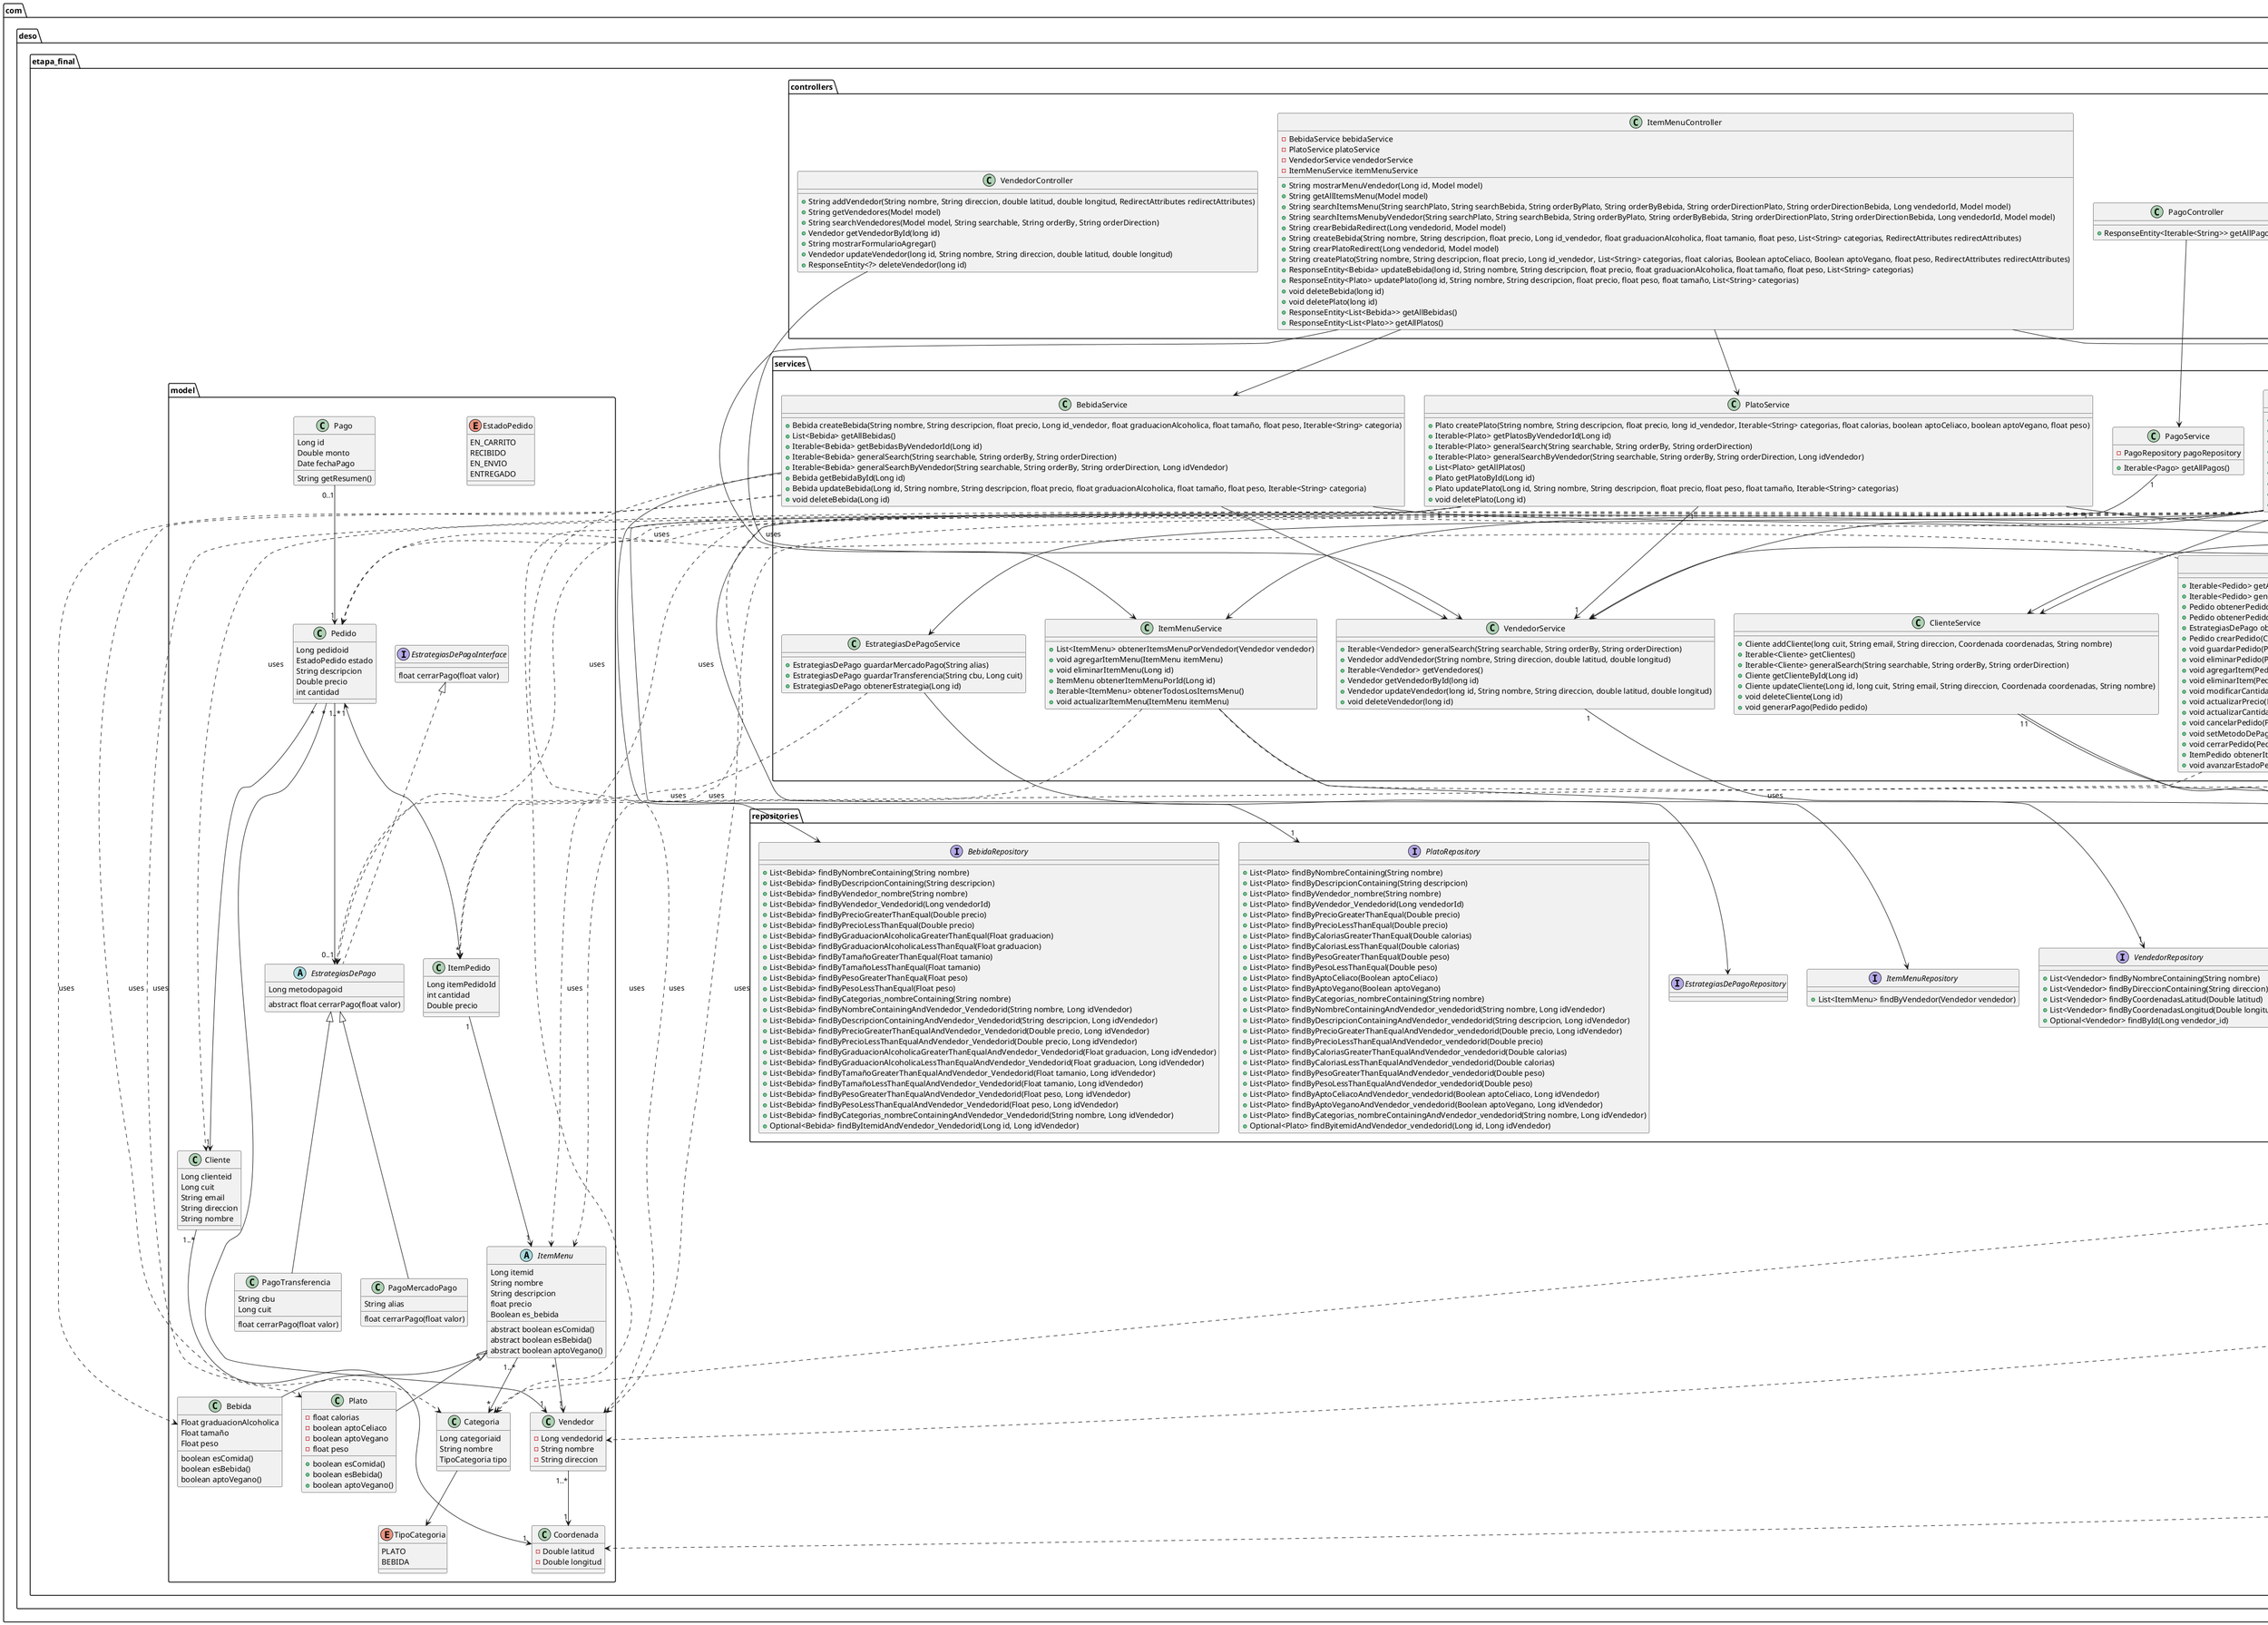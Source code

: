 @startuml
package com.deso.etapa_final.model {
    class Cliente {
        Long clienteid
        Long cuit
        String email
        String direccion
        String nombre
    }

    class Coordenada {
        - Double latitud
        - Double longitud
    }

    class Vendedor {
        - Long vendedorid
        - String nombre
        - String direccion
    }

    class Pedido {
        Long pedidoid
        EstadoPedido estado
        String descripcion
        Double precio
        int cantidad
    }

    enum EstadoPedido {
        EN_CARRITO
        RECIBIDO
        EN_ENVIO
        ENTREGADO
    }

    class ItemPedido {
        Long itemPedidoId
        int cantidad
        Double precio
    }

    abstract class ItemMenu {
        Long itemid
        String nombre
        String descripcion
        float precio
        Boolean es_bebida
        abstract boolean esComida()
        abstract boolean esBebida()
        abstract boolean aptoVegano()
    }

    class Plato extends ItemMenu {
        - float calorias
        - boolean aptoCeliaco
        - boolean aptoVegano
        - float peso
        + boolean esComida()
        + boolean esBebida()
        + boolean aptoVegano()
    }

    class Bebida extends ItemMenu {
        Float graduacionAlcoholica
        Float tamaño
        Float peso
        boolean esComida()
        boolean esBebida()
        boolean aptoVegano()
    }

    class Categoria {
        Long categoriaid
        String nombre
        TipoCategoria tipo
    }

    enum TipoCategoria {
        PLATO
        BEBIDA
    }
    interface EstrategiasDePagoInterface{
        float cerrarPago(float valor)
    }

    abstract class EstrategiasDePago implements EstrategiasDePagoInterface{
        Long metodopagoid
        abstract float cerrarPago(float valor)
    }

    class PagoTransferencia extends EstrategiasDePago {
        String cbu
        Long cuit
        float cerrarPago(float valor)
    }

    class PagoMercadoPago extends EstrategiasDePago {
        String alias
        float cerrarPago(float valor)
    }

    class Pago {
        Long id
        Double monto
        Date fechaPago
        String getResumen()
    }
}

package com.deso.etapa_final.services {
    class PedidoService {

        + Iterable<Pedido> getAllPedidos()
        + Iterable<Pedido> generalSearch(String searchable, String orderBy, String orderDirection)
        + Pedido obtenerPedidoPorId(Long pedidoId)
        + Pedido obtenerPedidoPorClienteYEstado(Cliente cliente, Pedido.EstadoPedido estado)
        + EstrategiasDePago obtenerMetodoDePagoDePedido(Long pedidoId)
        + Pedido crearPedido(Cliente cliente, Vendedor vendedor)
        + void guardarPedido(Pedido pedido)
        + void eliminarPedido(Pedido pedido)
        + void agregarItem(Pedido pedido, ItemPedido itemPedido)
        + void eliminarItem(Pedido pedido, ItemPedido itemPedido)
        + void modificarCantidad(ItemPedido itemPedido, int cantidad)
        + void actualizarPrecio(Pedido pedido)
        + void actualizarCantidad(Pedido pedido)
        + void cancelarPedido(Pedido pedido)
        + void setMetodoDePago(Pedido pedido, EstrategiasDePago metodoDePago)
        + void cerrarPedido(Pedido pedido)
        + ItemPedido obtenerItemPedidoPorId(Long itemPedidoId)
        + void avanzarEstadoPedido(Long pedidoId)
    }

    class ClienteService {
        
        + Cliente addCliente(long cuit, String email, String direccion, Coordenada coordenadas, String nombre)
        + Iterable<Cliente> getClientes()
        + Iterable<Cliente> generalSearch(String searchable, String orderBy, String orderDirection)
        + Cliente getClienteById(Long id)
        + Cliente updateCliente(Long id, long cuit, String email, String direccion, Coordenada coordenadas, String nombre)
        + void deleteCliente(Long id)
        + void generarPago(Pedido pedido)
    }

    class PagoService {
        - PagoRepository pagoRepository
        
        + Iterable<Pago> getAllPagos()
    }

    class VendedorService {

        + Iterable<Vendedor> generalSearch(String searchable, String orderBy, String orderDirection)
        + Vendedor addVendedor(String nombre, String direccion, double latitud, double longitud)
        + Iterable<Vendedor> getVendedores()
        + Vendedor getVendedorById(long id)
        + Vendedor updateVendedor(long id, String nombre, String direccion, double latitud, double longitud)
        + void deleteVendedor(long id)
    }

    class PlatoService {

        + Plato createPlato(String nombre, String descripcion, float precio, long id_vendedor, Iterable<String> categorias, float calorias, boolean aptoCeliaco, boolean aptoVegano, float peso)
        + Iterable<Plato> getPlatosByVendedorId(Long id)
        + Iterable<Plato> generalSearch(String searchable, String orderBy, String orderDirection)
        + Iterable<Plato> generalSearchByVendedor(String searchable, String orderBy, String orderDirection, Long idVendedor)
        + List<Plato> getAllPlatos()
        + Plato getPlatoById(Long id)
        + Plato updatePlato(Long id, String nombre, String descripcion, float precio, float peso, float tamaño, Iterable<String> categorias)
        + void deletePlato(Long id)
    }
    
    class EstrategiasDePagoService {

        + EstrategiasDePago guardarMercadoPago(String alias)
        + EstrategiasDePago guardarTransferencia(String cbu, Long cuit)
        + EstrategiasDePago obtenerEstrategia(Long id)
    }

    class CategoriaService {

        + Categoria addCategoria(String nombre, Categoria.TipoCategoria tipo)
        + Iterable<Categoria> getAllCategorias()
        + Optional<Categoria> getCategoriaById(Long id)
        + Categoria updateCategoria(Long id, String nombre, Categoria.TipoCategoria tipo)
        + void deleteCategoria(Long id)
        + Categoria getCategoriaByNombre(String nombre, Categoria.TipoCategoria tipo)
        + void deleteCategoriaByNombre(String nombre, Categoria.TipoCategoria tipo)
    }

    class CarritoService {

        + Long obtenerCarrito(Long clienteId) throws NonExistentCarritoException
        + Long crearCarrito(Long clienteId, Long vendedorId) throws AlreadyExistentCarritoException
        + void agregarItem(Long clienteId, Long itemMenuId, int cantidad) throws NonExistentCarritoException, NonExistentException
        + void eliminarItem(Long clienteId, Long itemPedidoId) throws NonExistentCarritoException, NonExistentException
        + void modificarCantidad(Long clienteId, Long itemPedidoId, int cantidad) throws NonExistentCarritoException, NonExistentException
        + void cancelarPedido(Long clienteId) throws NonExistentCarritoException
        + void setMercadoPago(Long clienteId, String alias) throws NonExistentCarritoException
        + void setTransferencia(Long clienteId, String cbu, long cuit) throws NonExistentCarritoException
        + void cerrarPedido(Long clienteId) throws NonSettedMetodoPagoException, NonExistentCarritoException
    }

    class BebidaService {

        + Bebida createBebida(String nombre, String descripcion, float precio, Long id_vendedor, float graduacionAlcoholica, float tamaño, float peso, Iterable<String> categoria)
        + List<Bebida> getAllBebidas()
        + Iterable<Bebida> getBebidasByVendedorId(Long id)
        + Iterable<Bebida> generalSearch(String searchable, String orderBy, String orderDirection)
        + Iterable<Bebida> generalSearchByVendedor(String searchable, String orderBy, String orderDirection, Long idVendedor)
        + Bebida getBebidaById(Long id)
        + Bebida updateBebida(Long id, String nombre, String descripcion, float precio, float graduacionAlcoholica, float tamaño, float peso, Iterable<String> categoria)
        + void deleteBebida(Long id)
    }

    class ItemMenuService {

        + List<ItemMenu> obtenerItemsMenuPorVendedor(Vendedor vendedor)
        + void agregarItemMenu(ItemMenu itemMenu)
        + void eliminarItemMenu(Long id)
        + ItemMenu obtenerItemMenuPorId(Long id)
        + Iterable<ItemMenu> obtenerTodosLosItemsMenu()
        + void actualizarItemMenu(ItemMenu itemMenu)
    }
}

package com.deso.etapa_final.repositories {
    interface PedidoRepository {
        List<Pedido> findByClienteAndEstado(Cliente cliente, Pedido.EstadoPedido estado)
        List<Pedido> findByDescripcionContaining(String descripcion)
        List<Pedido> findByPrecioGreaterThanEqual(Double precio)
        List<Pedido> findByPrecioLessThanEqual(Double precio)
        List<Pedido> findByPrecioBetween(Double precio1, Double precio2)
        List<Pedido> findByCantidadGreaterThanEqual(int cantidad)
        List<Pedido> findByCantidadLessThanEqual(int cantidad)
        List<Pedido> findByCantidadBetween(int cantidad1, int cantidad2)
        List<Pedido> findByEstado(Pedido.EstadoPedido estado)
        List<Pedido> findByVendedorId(Long vendedorId)
        List<Pedido> findByCliente_ClienteId(Long clienteId)
        List<Pedido> findByTipoMetodoDePago(String tipoMetodoDePago)
        List<Pedido> findByMetodoDePago_Nombre(String nombre)
    }

    interface BebidaRepository {
        + List<Bebida> findByNombreContaining(String nombre)
        + List<Bebida> findByDescripcionContaining(String descripcion)
        + List<Bebida> findByVendedor_nombre(String nombre)
        + List<Bebida> findByVendedor_Vendedorid(Long vendedorId)
        + List<Bebida> findByPrecioGreaterThanEqual(Double precio)
        + List<Bebida> findByPrecioLessThanEqual(Double precio)
        + List<Bebida> findByGraduacionAlcoholicaGreaterThanEqual(Float graduacion)
        + List<Bebida> findByGraduacionAlcoholicaLessThanEqual(Float graduacion)
        + List<Bebida> findByTamañoGreaterThanEqual(Float tamanio)
        + List<Bebida> findByTamañoLessThanEqual(Float tamanio)
        + List<Bebida> findByPesoGreaterThanEqual(Float peso)
        + List<Bebida> findByPesoLessThanEqual(Float peso)
        + List<Bebida> findByCategorias_nombreContaining(String nombre)
        + List<Bebida> findByNombreContainingAndVendedor_Vendedorid(String nombre, Long idVendedor)
        + List<Bebida> findByDescripcionContainingAndVendedor_Vendedorid(String descripcion, Long idVendedor)
        + List<Bebida> findByPrecioGreaterThanEqualAndVendedor_Vendedorid(Double precio, Long idVendedor)
        + List<Bebida> findByPrecioLessThanEqualAndVendedor_Vendedorid(Double precio, Long idVendedor)
        + List<Bebida> findByGraduacionAlcoholicaGreaterThanEqualAndVendedor_Vendedorid(Float graduacion, Long idVendedor)
        + List<Bebida> findByGraduacionAlcoholicaLessThanEqualAndVendedor_Vendedorid(Float graduacion, Long idVendedor)
        + List<Bebida> findByTamañoGreaterThanEqualAndVendedor_Vendedorid(Float tamanio, Long idVendedor)
        + List<Bebida> findByTamañoLessThanEqualAndVendedor_Vendedorid(Float tamanio, Long idVendedor)
        + List<Bebida> findByPesoGreaterThanEqualAndVendedor_Vendedorid(Float peso, Long idVendedor)
        + List<Bebida> findByPesoLessThanEqualAndVendedor_Vendedorid(Float peso, Long idVendedor)
        + List<Bebida> findByCategorias_nombreContainingAndVendedor_Vendedorid(String nombre, Long idVendedor)
        + Optional<Bebida> findByItemidAndVendedor_Vendedorid(Long id, Long idVendedor)
    }

    interface CategoriaRepository {
    }

    interface PlatoRepository {
        + List<Plato> findByNombreContaining(String nombre)
        + List<Plato> findByDescripcionContaining(String descripcion)
        + List<Plato> findByVendedor_nombre(String nombre)
        + List<Plato> findByVendedor_Vendedorid(Long vendedorId)
        + List<Plato> findByPrecioGreaterThanEqual(Double precio)
        + List<Plato> findByPrecioLessThanEqual(Double precio)
        + List<Plato> findByCaloriasGreaterThanEqual(Double calorias)
        + List<Plato> findByCaloriasLessThanEqual(Double calorias)
        + List<Plato> findByPesoGreaterThanEqual(Double peso)
        + List<Plato> findByPesoLessThanEqual(Double peso)
        + List<Plato> findByAptoCeliaco(Boolean aptoCeliaco)
        + List<Plato> findByAptoVegano(Boolean aptoVegano)
        + List<Plato> findByCategorias_nombreContaining(String nombre)
        + List<Plato> findByNombreContainingAndVendedor_vendedorid(String nombre, Long idVendedor)
        + List<Plato> findByDescripcionContainingAndVendedor_vendedorid(String descripcion, Long idVendedor)
        + List<Plato> findByPrecioGreaterThanEqualAndVendedor_vendedorid(Double precio, Long idVendedor)
        + List<Plato> findByPrecioLessThanEqualAndVendedor_vendedorid(Double precio)
        + List<Plato> findByCaloriasGreaterThanEqualAndVendedor_vendedorid(Double calorias)
        + List<Plato> findByCaloriasLessThanEqualAndVendedor_vendedorid(Double calorias)
        + List<Plato> findByPesoGreaterThanEqualAndVendedor_vendedorid(Double peso)
        + List<Plato> findByPesoLessThanEqualAndVendedor_vendedorid(Double peso)
        + List<Plato> findByAptoCeliacoAndVendedor_vendedorid(Boolean aptoCeliaco, Long idVendedor)
        + List<Plato> findByAptoVeganoAndVendedor_vendedorid(Boolean aptoVegano, Long idVendedor)
        + List<Plato> findByCategorias_nombreContainingAndVendedor_vendedorid(String nombre, Long idVendedor)
        + Optional<Plato> findByitemidAndVendedor_vendedorid(Long id, Long idVendedor)
    }

    interface ClienteRepository {
        + List<Cliente> findByNombreContaining(String nombre)
        + List<Cliente> findByDireccionContaining(String direccion)
        + List<Cliente> findByCuit(Long cuit)
        + List<Cliente> findByEmailContaining(String email)
        + List<Cliente> findByCoordenadasLatitud(Double latitud)
        + List<Cliente> findByCoordenadasLongitud(Double longitud)
    }

    interface EstrategiasDePagoRepository {
    }

    interface ItemMenuRepository {
        + List<ItemMenu> findByVendedor(Vendedor vendedor)
    }

    interface ItemPedidoRepository {
        + Set<ItemPedido> findByPedido(Pedido pedido)
    }

    interface PagoRepository {
        + Iterable<Pago> findAll()
    }


    interface ClienteRepository {
        List<Cliente> findByNombreContaining(String nombre)
        List<Cliente> findByDireccionContaining(String direccion)
        List<Cliente> findByEmailContaining(String email)
        List<Cliente> findByCuit(Long cuit)
        List<Cliente> findByCoordenadasLatitud(Double latitud)
        List<Cliente> findByCoordenadasLongitud(Double longitud)
    }

    interface VendedorRepository {
        + List<Vendedor> findByNombreContaining(String nombre)
        + List<Vendedor> findByDireccionContaining(String direccion)
        + List<Vendedor> findByCoordenadasLatitud(Double latitud)
        + List<Vendedor> findByCoordenadasLongitud(Double longitud)
        + Optional<Vendedor> findById(Long vendedor_id)
    }

}

package com.deso.etapa_final.controllers {
     class ItemMenuController {
        - BebidaService bebidaService
        - PlatoService platoService
        - VendedorService vendedorService
        - ItemMenuService itemMenuService

        + String mostrarMenuVendedor(Long id, Model model)
        + String getAllItemsMenu(Model model)
        + String searchItemsMenu(String searchPlato, String searchBebida, String orderByPlato, String orderByBebida, String orderDirectionPlato, String orderDirectionBebida, Long vendedorId, Model model)
        + String searchItemsMenubyVendedor(String searchPlato, String searchBebida, String orderByPlato, String orderByBebida, String orderDirectionPlato, String orderDirectionBebida, Long vendedorId, Model model)
        + String crearBebidaRedirect(Long vendedorid, Model model)
        + String createBebida(String nombre, String descripcion, float precio, Long id_vendedor, float graduacionAlcoholica, float tamanio, float peso, List<String> categorias, RedirectAttributes redirectAttributes)
        + String crearPlatoRedirect(Long vendedorid, Model model)
        + String createPlato(String nombre, String descripcion, float precio, Long id_vendedor, List<String> categorias, float calorias, Boolean aptoCeliaco, Boolean aptoVegano, float peso, RedirectAttributes redirectAttributes)
        + ResponseEntity<Bebida> updateBebida(long id, String nombre, String descripcion, float precio, float graduacionAlcoholica, float tamaño, float peso, List<String> categorias)
        + ResponseEntity<Plato> updatePlato(long id, String nombre, String descripcion, float precio, float peso, float tamaño, List<String> categorias)
        + void deleteBebida(long id)
        + void deletePlato(long id)
        + ResponseEntity<List<Bebida>> getAllBebidas()
        + ResponseEntity<List<Plato>> getAllPlatos()
    }

    class ClienteController {

        + String addCliente(String nombre, long cuit, String email, String direccion, double latitud, double longitud)
        + String mostrarFormularioAgregar()
        + String getClientes(Model model)
        + String searchClientes(String searchable, String orderBy, String orderDirection, Model model)
        + ResponseEntity<Cliente> getClienteById(Long id)
        + ResponseEntity<Cliente> updateCliente(Long id, long cuit, String email, String direccion, Coordenada coordenadas, String nombre)
        + ResponseEntity<Void> deleteCliente(Long id)
    }
    class PagoController {

        + ResponseEntity<Iterable<String>> getAllPagos()
    }
     class PedidoController {

        + String getPedidos(Model model)
        + String searchPedidos(String searchable, String orderBy, String orderDirection, Model model)
        + ResponseEntity<Long> obtenerCarrito(Long clienteId)
        + ResponseEntity<Pedido> getPedidoById(Long pedidoId)
        + ResponseEntity<Long> crearCarrito(Long clienteId, Long vendedorId) throws AlreadyExistentCarritoException
        + ResponseEntity<Void> agregarItem(Long clienteId, Long itemMenuId, int cantidad) throws NonExistentCarritoException, NonExistentException
        + ResponseEntity<Void> eliminarItem(Long clienteId, Long itemPedidoId) throws NonExistentCarritoException, NonExistentException
        + ResponseEntity<Void> modificarCantidad(Long clienteId, Long itemPedidoId, int cantidad) throws NonExistentCarritoException, NonExistentException
        + ResponseEntity<Void> cancelarPedido(Long clienteId) throws NonExistentCarritoException
        + ResponseEntity<Void> setMercadoPago(Long clienteId, String alias) throws NonExistentCarritoException
        + ResponseEntity<Void> setTransferencia(Long clienteId, String cbu, long cuit) throws NonExistentCarritoException
        + ResponseEntity<Void> cerrarPedido(Long clienteId) throws NonSettedMetodoPagoException, NonExistentCarritoException
        + ResponseEntity<Void> avanzarEstadoPedido(Long pedidoId)
    }
     class VendedorController {

        + String addVendedor(String nombre, String direccion, double latitud, double longitud, RedirectAttributes redirectAttributes)
        + String getVendedores(Model model)
        + String searchVendedores(Model model, String searchable, String orderBy, String orderDirection)
        + Vendedor getVendedorById(long id)
        + String mostrarFormularioAgregar()
        + Vendedor updateVendedor(long id, String nombre, String direccion, double latitud, double longitud)
        + ResponseEntity<?> deleteVendedor(long id)
    }
}

Pedido "*" --> "1" Cliente
Pedido "*" --> "1" Vendedor
Pedido "1" <--> "*" ItemPedido
Pedido "1..*" --> "0..1" EstrategiasDePago
Cliente "1..*" --> "1" Coordenada
Vendedor "1..*" --> "1" Coordenada
ItemPedido "1" --> "1" ItemMenu
ItemMenu "*" --> "1" Vendedor
ItemMenu "1..*" --> "*" Categoria
Categoria --> TipoCategoria
Pago "0..1" --> "1" Pedido
PedidoService "1" --> "1" PedidoRepository
PedidoService "1" --> "1" ItemPedidoRepository
ClienteService "1" --> "1" ClienteRepository
ClienteService "1" --> "1" PagoRepository
PagoService "1" --> "1" PagoRepository
VendedorService "1" --> "1" VendedorRepository
PlatoService "1" --> "1" PlatoRepository
PlatoService "1" --> "1" CategoriaService
PlatoService "1"--> "1" VendedorService
PlatoService ..> Plato : uses
PedidoService ..> Pedido : uses
PedidoService ..> ItemPedido : uses
PlatoService ..> Categoria : uses
EstrategiasDePagoService --> EstrategiasDePagoRepository
EstrategiasDePagoService ..> EstrategiasDePago : uses
CategoriaService --> CategoriaRepository
CategoriaService ..> Categoria : uses
CarritoService --> PedidoService
CarritoService --> ClienteService
CarritoService --> VendedorService
CarritoService --> ItemMenuService
CarritoService --> EstrategiasDePagoService
CarritoService ..> Cliente : uses
CarritoService ..> Pedido : uses
CarritoService ..> ItemMenu : uses
CarritoService ..> ItemPedido : uses
CarritoService ..> EstrategiasDePago : uses
CarritoService ..> Vendedor : uses
BebidaService --> BebidaRepository
BebidaService --> CategoriaService
BebidaService --> VendedorService
BebidaService ..> Bebida : uses
BebidaService ..> Vendedor : uses
BebidaService ..> Categoria : uses
ItemMenuService --> ItemMenuRepository
ItemMenuService ..> ItemMenu : uses
ItemMenuService ..> Vendedor : uses
ClienteController --> ClienteService
ClienteController ..> Coordenada : uses
ItemMenuController --> BebidaService
ItemMenuController --> PlatoService
ItemMenuController --> VendedorService
ItemMenuController --> ItemMenuService
PagoController --> PagoService
PedidoController --> CarritoService
PedidoController --> PedidoService
VendedorController --> VendedorService

@enduml